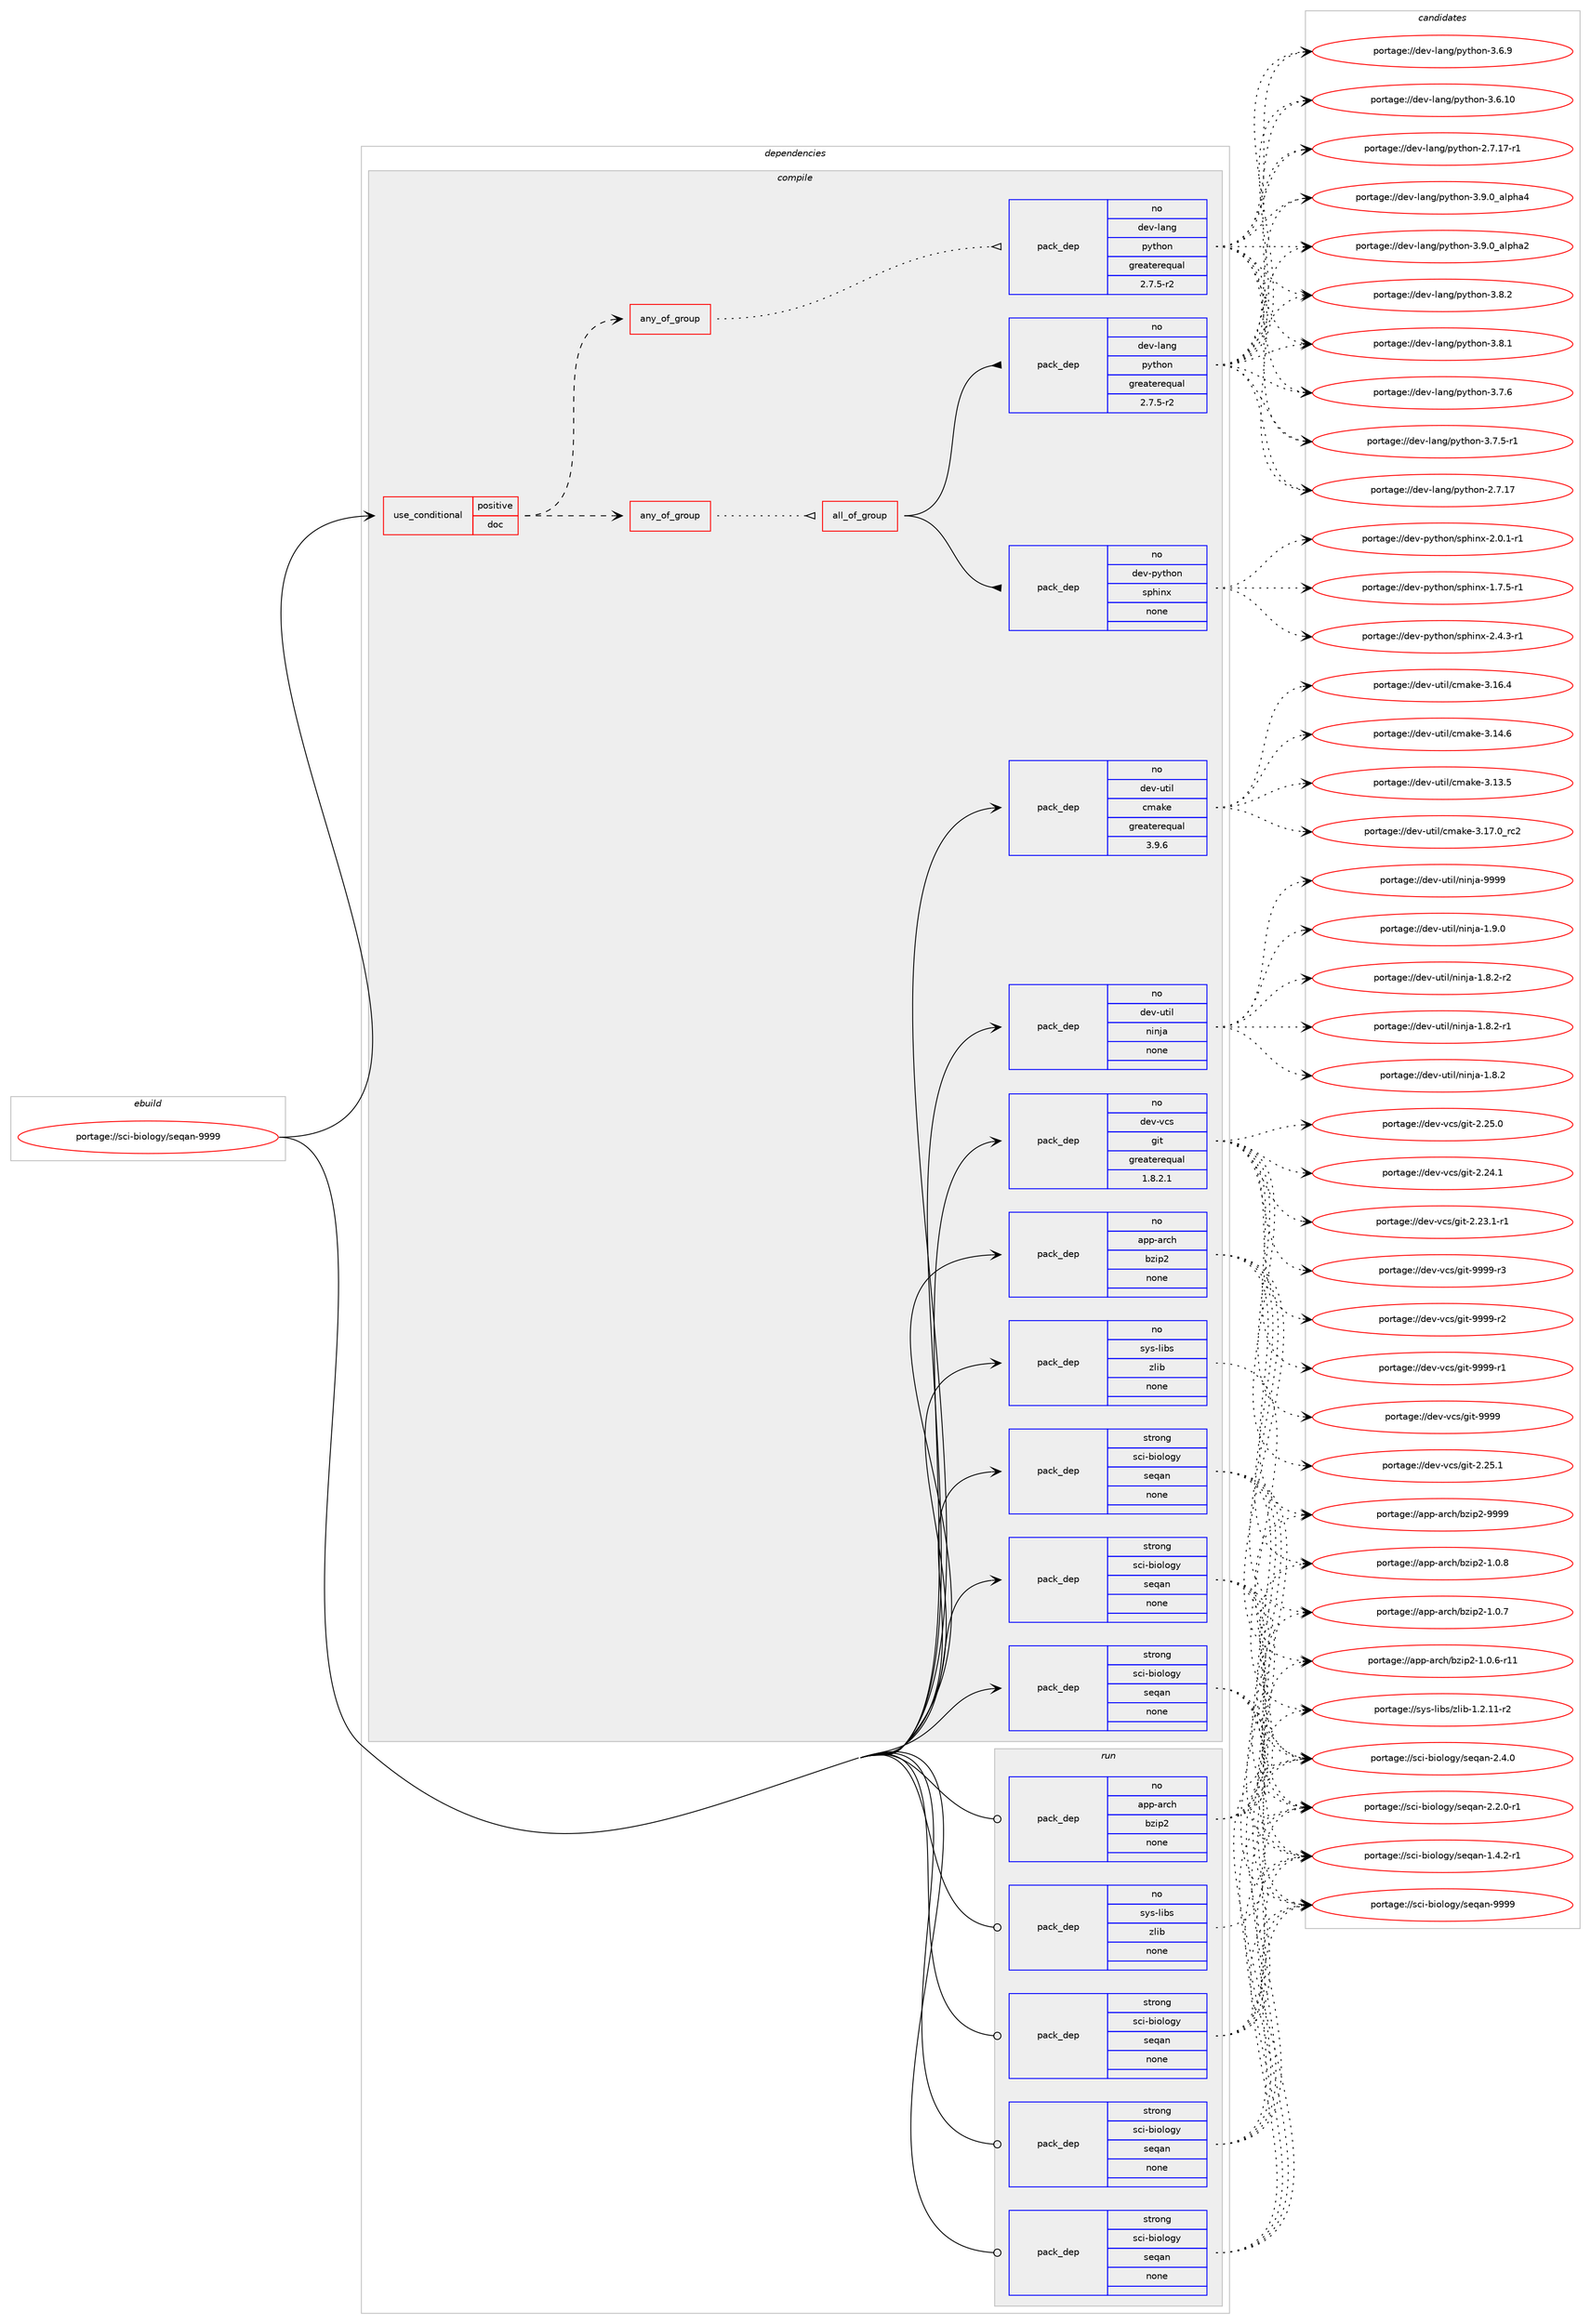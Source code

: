 digraph prolog {

# *************
# Graph options
# *************

newrank=true;
concentrate=true;
compound=true;
graph [rankdir=LR,fontname=Helvetica,fontsize=10,ranksep=1.5];#, ranksep=2.5, nodesep=0.2];
edge  [arrowhead=vee];
node  [fontname=Helvetica,fontsize=10];

# **********
# The ebuild
# **********

subgraph cluster_leftcol {
color=gray;
rank=same;
label=<<i>ebuild</i>>;
id [label="portage://sci-biology/seqan-9999", color=red, width=4, href="../sci-biology/seqan-9999.svg"];
}

# ****************
# The dependencies
# ****************

subgraph cluster_midcol {
color=gray;
label=<<i>dependencies</i>>;
subgraph cluster_compile {
fillcolor="#eeeeee";
style=filled;
label=<<i>compile</i>>;
subgraph cond11485 {
dependency56158 [label=<<TABLE BORDER="0" CELLBORDER="1" CELLSPACING="0" CELLPADDING="4"><TR><TD ROWSPAN="3" CELLPADDING="10">use_conditional</TD></TR><TR><TD>positive</TD></TR><TR><TD>doc</TD></TR></TABLE>>, shape=none, color=red];
subgraph any1145 {
dependency56159 [label=<<TABLE BORDER="0" CELLBORDER="1" CELLSPACING="0" CELLPADDING="4"><TR><TD CELLPADDING="10">any_of_group</TD></TR></TABLE>>, shape=none, color=red];subgraph all53 {
dependency56160 [label=<<TABLE BORDER="0" CELLBORDER="1" CELLSPACING="0" CELLPADDING="4"><TR><TD CELLPADDING="10">all_of_group</TD></TR></TABLE>>, shape=none, color=red];subgraph pack43478 {
dependency56161 [label=<<TABLE BORDER="0" CELLBORDER="1" CELLSPACING="0" CELLPADDING="4" WIDTH="220"><TR><TD ROWSPAN="6" CELLPADDING="30">pack_dep</TD></TR><TR><TD WIDTH="110">no</TD></TR><TR><TD>dev-lang</TD></TR><TR><TD>python</TD></TR><TR><TD>greaterequal</TD></TR><TR><TD>2.7.5-r2</TD></TR></TABLE>>, shape=none, color=blue];
}
dependency56160:e -> dependency56161:w [weight=20,style="solid",arrowhead="inv"];
subgraph pack43479 {
dependency56162 [label=<<TABLE BORDER="0" CELLBORDER="1" CELLSPACING="0" CELLPADDING="4" WIDTH="220"><TR><TD ROWSPAN="6" CELLPADDING="30">pack_dep</TD></TR><TR><TD WIDTH="110">no</TD></TR><TR><TD>dev-python</TD></TR><TR><TD>sphinx</TD></TR><TR><TD>none</TD></TR><TR><TD></TD></TR></TABLE>>, shape=none, color=blue];
}
dependency56160:e -> dependency56162:w [weight=20,style="solid",arrowhead="inv"];
}
dependency56159:e -> dependency56160:w [weight=20,style="dotted",arrowhead="oinv"];
}
dependency56158:e -> dependency56159:w [weight=20,style="dashed",arrowhead="vee"];
subgraph any1146 {
dependency56163 [label=<<TABLE BORDER="0" CELLBORDER="1" CELLSPACING="0" CELLPADDING="4"><TR><TD CELLPADDING="10">any_of_group</TD></TR></TABLE>>, shape=none, color=red];subgraph pack43480 {
dependency56164 [label=<<TABLE BORDER="0" CELLBORDER="1" CELLSPACING="0" CELLPADDING="4" WIDTH="220"><TR><TD ROWSPAN="6" CELLPADDING="30">pack_dep</TD></TR><TR><TD WIDTH="110">no</TD></TR><TR><TD>dev-lang</TD></TR><TR><TD>python</TD></TR><TR><TD>greaterequal</TD></TR><TR><TD>2.7.5-r2</TD></TR></TABLE>>, shape=none, color=blue];
}
dependency56163:e -> dependency56164:w [weight=20,style="dotted",arrowhead="oinv"];
}
dependency56158:e -> dependency56163:w [weight=20,style="dashed",arrowhead="vee"];
}
id:e -> dependency56158:w [weight=20,style="solid",arrowhead="vee"];
subgraph pack43481 {
dependency56165 [label=<<TABLE BORDER="0" CELLBORDER="1" CELLSPACING="0" CELLPADDING="4" WIDTH="220"><TR><TD ROWSPAN="6" CELLPADDING="30">pack_dep</TD></TR><TR><TD WIDTH="110">no</TD></TR><TR><TD>app-arch</TD></TR><TR><TD>bzip2</TD></TR><TR><TD>none</TD></TR><TR><TD></TD></TR></TABLE>>, shape=none, color=blue];
}
id:e -> dependency56165:w [weight=20,style="solid",arrowhead="vee"];
subgraph pack43482 {
dependency56166 [label=<<TABLE BORDER="0" CELLBORDER="1" CELLSPACING="0" CELLPADDING="4" WIDTH="220"><TR><TD ROWSPAN="6" CELLPADDING="30">pack_dep</TD></TR><TR><TD WIDTH="110">no</TD></TR><TR><TD>dev-util</TD></TR><TR><TD>cmake</TD></TR><TR><TD>greaterequal</TD></TR><TR><TD>3.9.6</TD></TR></TABLE>>, shape=none, color=blue];
}
id:e -> dependency56166:w [weight=20,style="solid",arrowhead="vee"];
subgraph pack43483 {
dependency56167 [label=<<TABLE BORDER="0" CELLBORDER="1" CELLSPACING="0" CELLPADDING="4" WIDTH="220"><TR><TD ROWSPAN="6" CELLPADDING="30">pack_dep</TD></TR><TR><TD WIDTH="110">no</TD></TR><TR><TD>dev-util</TD></TR><TR><TD>ninja</TD></TR><TR><TD>none</TD></TR><TR><TD></TD></TR></TABLE>>, shape=none, color=blue];
}
id:e -> dependency56167:w [weight=20,style="solid",arrowhead="vee"];
subgraph pack43484 {
dependency56168 [label=<<TABLE BORDER="0" CELLBORDER="1" CELLSPACING="0" CELLPADDING="4" WIDTH="220"><TR><TD ROWSPAN="6" CELLPADDING="30">pack_dep</TD></TR><TR><TD WIDTH="110">no</TD></TR><TR><TD>dev-vcs</TD></TR><TR><TD>git</TD></TR><TR><TD>greaterequal</TD></TR><TR><TD>1.8.2.1</TD></TR></TABLE>>, shape=none, color=blue];
}
id:e -> dependency56168:w [weight=20,style="solid",arrowhead="vee"];
subgraph pack43485 {
dependency56169 [label=<<TABLE BORDER="0" CELLBORDER="1" CELLSPACING="0" CELLPADDING="4" WIDTH="220"><TR><TD ROWSPAN="6" CELLPADDING="30">pack_dep</TD></TR><TR><TD WIDTH="110">no</TD></TR><TR><TD>sys-libs</TD></TR><TR><TD>zlib</TD></TR><TR><TD>none</TD></TR><TR><TD></TD></TR></TABLE>>, shape=none, color=blue];
}
id:e -> dependency56169:w [weight=20,style="solid",arrowhead="vee"];
subgraph pack43486 {
dependency56170 [label=<<TABLE BORDER="0" CELLBORDER="1" CELLSPACING="0" CELLPADDING="4" WIDTH="220"><TR><TD ROWSPAN="6" CELLPADDING="30">pack_dep</TD></TR><TR><TD WIDTH="110">strong</TD></TR><TR><TD>sci-biology</TD></TR><TR><TD>seqan</TD></TR><TR><TD>none</TD></TR><TR><TD></TD></TR></TABLE>>, shape=none, color=blue];
}
id:e -> dependency56170:w [weight=20,style="solid",arrowhead="vee"];
subgraph pack43487 {
dependency56171 [label=<<TABLE BORDER="0" CELLBORDER="1" CELLSPACING="0" CELLPADDING="4" WIDTH="220"><TR><TD ROWSPAN="6" CELLPADDING="30">pack_dep</TD></TR><TR><TD WIDTH="110">strong</TD></TR><TR><TD>sci-biology</TD></TR><TR><TD>seqan</TD></TR><TR><TD>none</TD></TR><TR><TD></TD></TR></TABLE>>, shape=none, color=blue];
}
id:e -> dependency56171:w [weight=20,style="solid",arrowhead="vee"];
subgraph pack43488 {
dependency56172 [label=<<TABLE BORDER="0" CELLBORDER="1" CELLSPACING="0" CELLPADDING="4" WIDTH="220"><TR><TD ROWSPAN="6" CELLPADDING="30">pack_dep</TD></TR><TR><TD WIDTH="110">strong</TD></TR><TR><TD>sci-biology</TD></TR><TR><TD>seqan</TD></TR><TR><TD>none</TD></TR><TR><TD></TD></TR></TABLE>>, shape=none, color=blue];
}
id:e -> dependency56172:w [weight=20,style="solid",arrowhead="vee"];
}
subgraph cluster_compileandrun {
fillcolor="#eeeeee";
style=filled;
label=<<i>compile and run</i>>;
}
subgraph cluster_run {
fillcolor="#eeeeee";
style=filled;
label=<<i>run</i>>;
subgraph pack43489 {
dependency56173 [label=<<TABLE BORDER="0" CELLBORDER="1" CELLSPACING="0" CELLPADDING="4" WIDTH="220"><TR><TD ROWSPAN="6" CELLPADDING="30">pack_dep</TD></TR><TR><TD WIDTH="110">no</TD></TR><TR><TD>app-arch</TD></TR><TR><TD>bzip2</TD></TR><TR><TD>none</TD></TR><TR><TD></TD></TR></TABLE>>, shape=none, color=blue];
}
id:e -> dependency56173:w [weight=20,style="solid",arrowhead="odot"];
subgraph pack43490 {
dependency56174 [label=<<TABLE BORDER="0" CELLBORDER="1" CELLSPACING="0" CELLPADDING="4" WIDTH="220"><TR><TD ROWSPAN="6" CELLPADDING="30">pack_dep</TD></TR><TR><TD WIDTH="110">no</TD></TR><TR><TD>sys-libs</TD></TR><TR><TD>zlib</TD></TR><TR><TD>none</TD></TR><TR><TD></TD></TR></TABLE>>, shape=none, color=blue];
}
id:e -> dependency56174:w [weight=20,style="solid",arrowhead="odot"];
subgraph pack43491 {
dependency56175 [label=<<TABLE BORDER="0" CELLBORDER="1" CELLSPACING="0" CELLPADDING="4" WIDTH="220"><TR><TD ROWSPAN="6" CELLPADDING="30">pack_dep</TD></TR><TR><TD WIDTH="110">strong</TD></TR><TR><TD>sci-biology</TD></TR><TR><TD>seqan</TD></TR><TR><TD>none</TD></TR><TR><TD></TD></TR></TABLE>>, shape=none, color=blue];
}
id:e -> dependency56175:w [weight=20,style="solid",arrowhead="odot"];
subgraph pack43492 {
dependency56176 [label=<<TABLE BORDER="0" CELLBORDER="1" CELLSPACING="0" CELLPADDING="4" WIDTH="220"><TR><TD ROWSPAN="6" CELLPADDING="30">pack_dep</TD></TR><TR><TD WIDTH="110">strong</TD></TR><TR><TD>sci-biology</TD></TR><TR><TD>seqan</TD></TR><TR><TD>none</TD></TR><TR><TD></TD></TR></TABLE>>, shape=none, color=blue];
}
id:e -> dependency56176:w [weight=20,style="solid",arrowhead="odot"];
subgraph pack43493 {
dependency56177 [label=<<TABLE BORDER="0" CELLBORDER="1" CELLSPACING="0" CELLPADDING="4" WIDTH="220"><TR><TD ROWSPAN="6" CELLPADDING="30">pack_dep</TD></TR><TR><TD WIDTH="110">strong</TD></TR><TR><TD>sci-biology</TD></TR><TR><TD>seqan</TD></TR><TR><TD>none</TD></TR><TR><TD></TD></TR></TABLE>>, shape=none, color=blue];
}
id:e -> dependency56177:w [weight=20,style="solid",arrowhead="odot"];
}
}

# **************
# The candidates
# **************

subgraph cluster_choices {
rank=same;
color=gray;
label=<<i>candidates</i>>;

subgraph choice43478 {
color=black;
nodesep=1;
choice10010111845108971101034711212111610411111045514657464895971081121049752 [label="portage://dev-lang/python-3.9.0_alpha4", color=red, width=4,href="../dev-lang/python-3.9.0_alpha4.svg"];
choice10010111845108971101034711212111610411111045514657464895971081121049750 [label="portage://dev-lang/python-3.9.0_alpha2", color=red, width=4,href="../dev-lang/python-3.9.0_alpha2.svg"];
choice100101118451089711010347112121116104111110455146564650 [label="portage://dev-lang/python-3.8.2", color=red, width=4,href="../dev-lang/python-3.8.2.svg"];
choice100101118451089711010347112121116104111110455146564649 [label="portage://dev-lang/python-3.8.1", color=red, width=4,href="../dev-lang/python-3.8.1.svg"];
choice100101118451089711010347112121116104111110455146554654 [label="portage://dev-lang/python-3.7.6", color=red, width=4,href="../dev-lang/python-3.7.6.svg"];
choice1001011184510897110103471121211161041111104551465546534511449 [label="portage://dev-lang/python-3.7.5-r1", color=red, width=4,href="../dev-lang/python-3.7.5-r1.svg"];
choice100101118451089711010347112121116104111110455146544657 [label="portage://dev-lang/python-3.6.9", color=red, width=4,href="../dev-lang/python-3.6.9.svg"];
choice10010111845108971101034711212111610411111045514654464948 [label="portage://dev-lang/python-3.6.10", color=red, width=4,href="../dev-lang/python-3.6.10.svg"];
choice100101118451089711010347112121116104111110455046554649554511449 [label="portage://dev-lang/python-2.7.17-r1", color=red, width=4,href="../dev-lang/python-2.7.17-r1.svg"];
choice10010111845108971101034711212111610411111045504655464955 [label="portage://dev-lang/python-2.7.17", color=red, width=4,href="../dev-lang/python-2.7.17.svg"];
dependency56161:e -> choice10010111845108971101034711212111610411111045514657464895971081121049752:w [style=dotted,weight="100"];
dependency56161:e -> choice10010111845108971101034711212111610411111045514657464895971081121049750:w [style=dotted,weight="100"];
dependency56161:e -> choice100101118451089711010347112121116104111110455146564650:w [style=dotted,weight="100"];
dependency56161:e -> choice100101118451089711010347112121116104111110455146564649:w [style=dotted,weight="100"];
dependency56161:e -> choice100101118451089711010347112121116104111110455146554654:w [style=dotted,weight="100"];
dependency56161:e -> choice1001011184510897110103471121211161041111104551465546534511449:w [style=dotted,weight="100"];
dependency56161:e -> choice100101118451089711010347112121116104111110455146544657:w [style=dotted,weight="100"];
dependency56161:e -> choice10010111845108971101034711212111610411111045514654464948:w [style=dotted,weight="100"];
dependency56161:e -> choice100101118451089711010347112121116104111110455046554649554511449:w [style=dotted,weight="100"];
dependency56161:e -> choice10010111845108971101034711212111610411111045504655464955:w [style=dotted,weight="100"];
}
subgraph choice43479 {
color=black;
nodesep=1;
choice10010111845112121116104111110471151121041051101204550465246514511449 [label="portage://dev-python/sphinx-2.4.3-r1", color=red, width=4,href="../dev-python/sphinx-2.4.3-r1.svg"];
choice10010111845112121116104111110471151121041051101204550464846494511449 [label="portage://dev-python/sphinx-2.0.1-r1", color=red, width=4,href="../dev-python/sphinx-2.0.1-r1.svg"];
choice10010111845112121116104111110471151121041051101204549465546534511449 [label="portage://dev-python/sphinx-1.7.5-r1", color=red, width=4,href="../dev-python/sphinx-1.7.5-r1.svg"];
dependency56162:e -> choice10010111845112121116104111110471151121041051101204550465246514511449:w [style=dotted,weight="100"];
dependency56162:e -> choice10010111845112121116104111110471151121041051101204550464846494511449:w [style=dotted,weight="100"];
dependency56162:e -> choice10010111845112121116104111110471151121041051101204549465546534511449:w [style=dotted,weight="100"];
}
subgraph choice43480 {
color=black;
nodesep=1;
choice10010111845108971101034711212111610411111045514657464895971081121049752 [label="portage://dev-lang/python-3.9.0_alpha4", color=red, width=4,href="../dev-lang/python-3.9.0_alpha4.svg"];
choice10010111845108971101034711212111610411111045514657464895971081121049750 [label="portage://dev-lang/python-3.9.0_alpha2", color=red, width=4,href="../dev-lang/python-3.9.0_alpha2.svg"];
choice100101118451089711010347112121116104111110455146564650 [label="portage://dev-lang/python-3.8.2", color=red, width=4,href="../dev-lang/python-3.8.2.svg"];
choice100101118451089711010347112121116104111110455146564649 [label="portage://dev-lang/python-3.8.1", color=red, width=4,href="../dev-lang/python-3.8.1.svg"];
choice100101118451089711010347112121116104111110455146554654 [label="portage://dev-lang/python-3.7.6", color=red, width=4,href="../dev-lang/python-3.7.6.svg"];
choice1001011184510897110103471121211161041111104551465546534511449 [label="portage://dev-lang/python-3.7.5-r1", color=red, width=4,href="../dev-lang/python-3.7.5-r1.svg"];
choice100101118451089711010347112121116104111110455146544657 [label="portage://dev-lang/python-3.6.9", color=red, width=4,href="../dev-lang/python-3.6.9.svg"];
choice10010111845108971101034711212111610411111045514654464948 [label="portage://dev-lang/python-3.6.10", color=red, width=4,href="../dev-lang/python-3.6.10.svg"];
choice100101118451089711010347112121116104111110455046554649554511449 [label="portage://dev-lang/python-2.7.17-r1", color=red, width=4,href="../dev-lang/python-2.7.17-r1.svg"];
choice10010111845108971101034711212111610411111045504655464955 [label="portage://dev-lang/python-2.7.17", color=red, width=4,href="../dev-lang/python-2.7.17.svg"];
dependency56164:e -> choice10010111845108971101034711212111610411111045514657464895971081121049752:w [style=dotted,weight="100"];
dependency56164:e -> choice10010111845108971101034711212111610411111045514657464895971081121049750:w [style=dotted,weight="100"];
dependency56164:e -> choice100101118451089711010347112121116104111110455146564650:w [style=dotted,weight="100"];
dependency56164:e -> choice100101118451089711010347112121116104111110455146564649:w [style=dotted,weight="100"];
dependency56164:e -> choice100101118451089711010347112121116104111110455146554654:w [style=dotted,weight="100"];
dependency56164:e -> choice1001011184510897110103471121211161041111104551465546534511449:w [style=dotted,weight="100"];
dependency56164:e -> choice100101118451089711010347112121116104111110455146544657:w [style=dotted,weight="100"];
dependency56164:e -> choice10010111845108971101034711212111610411111045514654464948:w [style=dotted,weight="100"];
dependency56164:e -> choice100101118451089711010347112121116104111110455046554649554511449:w [style=dotted,weight="100"];
dependency56164:e -> choice10010111845108971101034711212111610411111045504655464955:w [style=dotted,weight="100"];
}
subgraph choice43481 {
color=black;
nodesep=1;
choice971121124597114991044798122105112504557575757 [label="portage://app-arch/bzip2-9999", color=red, width=4,href="../app-arch/bzip2-9999.svg"];
choice97112112459711499104479812210511250454946484656 [label="portage://app-arch/bzip2-1.0.8", color=red, width=4,href="../app-arch/bzip2-1.0.8.svg"];
choice97112112459711499104479812210511250454946484655 [label="portage://app-arch/bzip2-1.0.7", color=red, width=4,href="../app-arch/bzip2-1.0.7.svg"];
choice97112112459711499104479812210511250454946484654451144949 [label="portage://app-arch/bzip2-1.0.6-r11", color=red, width=4,href="../app-arch/bzip2-1.0.6-r11.svg"];
dependency56165:e -> choice971121124597114991044798122105112504557575757:w [style=dotted,weight="100"];
dependency56165:e -> choice97112112459711499104479812210511250454946484656:w [style=dotted,weight="100"];
dependency56165:e -> choice97112112459711499104479812210511250454946484655:w [style=dotted,weight="100"];
dependency56165:e -> choice97112112459711499104479812210511250454946484654451144949:w [style=dotted,weight="100"];
}
subgraph choice43482 {
color=black;
nodesep=1;
choice1001011184511711610510847991099710710145514649554648951149950 [label="portage://dev-util/cmake-3.17.0_rc2", color=red, width=4,href="../dev-util/cmake-3.17.0_rc2.svg"];
choice1001011184511711610510847991099710710145514649544652 [label="portage://dev-util/cmake-3.16.4", color=red, width=4,href="../dev-util/cmake-3.16.4.svg"];
choice1001011184511711610510847991099710710145514649524654 [label="portage://dev-util/cmake-3.14.6", color=red, width=4,href="../dev-util/cmake-3.14.6.svg"];
choice1001011184511711610510847991099710710145514649514653 [label="portage://dev-util/cmake-3.13.5", color=red, width=4,href="../dev-util/cmake-3.13.5.svg"];
dependency56166:e -> choice1001011184511711610510847991099710710145514649554648951149950:w [style=dotted,weight="100"];
dependency56166:e -> choice1001011184511711610510847991099710710145514649544652:w [style=dotted,weight="100"];
dependency56166:e -> choice1001011184511711610510847991099710710145514649524654:w [style=dotted,weight="100"];
dependency56166:e -> choice1001011184511711610510847991099710710145514649514653:w [style=dotted,weight="100"];
}
subgraph choice43483 {
color=black;
nodesep=1;
choice1001011184511711610510847110105110106974557575757 [label="portage://dev-util/ninja-9999", color=red, width=4,href="../dev-util/ninja-9999.svg"];
choice100101118451171161051084711010511010697454946574648 [label="portage://dev-util/ninja-1.9.0", color=red, width=4,href="../dev-util/ninja-1.9.0.svg"];
choice1001011184511711610510847110105110106974549465646504511450 [label="portage://dev-util/ninja-1.8.2-r2", color=red, width=4,href="../dev-util/ninja-1.8.2-r2.svg"];
choice1001011184511711610510847110105110106974549465646504511449 [label="portage://dev-util/ninja-1.8.2-r1", color=red, width=4,href="../dev-util/ninja-1.8.2-r1.svg"];
choice100101118451171161051084711010511010697454946564650 [label="portage://dev-util/ninja-1.8.2", color=red, width=4,href="../dev-util/ninja-1.8.2.svg"];
dependency56167:e -> choice1001011184511711610510847110105110106974557575757:w [style=dotted,weight="100"];
dependency56167:e -> choice100101118451171161051084711010511010697454946574648:w [style=dotted,weight="100"];
dependency56167:e -> choice1001011184511711610510847110105110106974549465646504511450:w [style=dotted,weight="100"];
dependency56167:e -> choice1001011184511711610510847110105110106974549465646504511449:w [style=dotted,weight="100"];
dependency56167:e -> choice100101118451171161051084711010511010697454946564650:w [style=dotted,weight="100"];
}
subgraph choice43484 {
color=black;
nodesep=1;
choice10010111845118991154710310511645575757574511451 [label="portage://dev-vcs/git-9999-r3", color=red, width=4,href="../dev-vcs/git-9999-r3.svg"];
choice10010111845118991154710310511645575757574511450 [label="portage://dev-vcs/git-9999-r2", color=red, width=4,href="../dev-vcs/git-9999-r2.svg"];
choice10010111845118991154710310511645575757574511449 [label="portage://dev-vcs/git-9999-r1", color=red, width=4,href="../dev-vcs/git-9999-r1.svg"];
choice1001011184511899115471031051164557575757 [label="portage://dev-vcs/git-9999", color=red, width=4,href="../dev-vcs/git-9999.svg"];
choice10010111845118991154710310511645504650534649 [label="portage://dev-vcs/git-2.25.1", color=red, width=4,href="../dev-vcs/git-2.25.1.svg"];
choice10010111845118991154710310511645504650534648 [label="portage://dev-vcs/git-2.25.0", color=red, width=4,href="../dev-vcs/git-2.25.0.svg"];
choice10010111845118991154710310511645504650524649 [label="portage://dev-vcs/git-2.24.1", color=red, width=4,href="../dev-vcs/git-2.24.1.svg"];
choice100101118451189911547103105116455046505146494511449 [label="portage://dev-vcs/git-2.23.1-r1", color=red, width=4,href="../dev-vcs/git-2.23.1-r1.svg"];
dependency56168:e -> choice10010111845118991154710310511645575757574511451:w [style=dotted,weight="100"];
dependency56168:e -> choice10010111845118991154710310511645575757574511450:w [style=dotted,weight="100"];
dependency56168:e -> choice10010111845118991154710310511645575757574511449:w [style=dotted,weight="100"];
dependency56168:e -> choice1001011184511899115471031051164557575757:w [style=dotted,weight="100"];
dependency56168:e -> choice10010111845118991154710310511645504650534649:w [style=dotted,weight="100"];
dependency56168:e -> choice10010111845118991154710310511645504650534648:w [style=dotted,weight="100"];
dependency56168:e -> choice10010111845118991154710310511645504650524649:w [style=dotted,weight="100"];
dependency56168:e -> choice100101118451189911547103105116455046505146494511449:w [style=dotted,weight="100"];
}
subgraph choice43485 {
color=black;
nodesep=1;
choice11512111545108105981154712210810598454946504649494511450 [label="portage://sys-libs/zlib-1.2.11-r2", color=red, width=4,href="../sys-libs/zlib-1.2.11-r2.svg"];
dependency56169:e -> choice11512111545108105981154712210810598454946504649494511450:w [style=dotted,weight="100"];
}
subgraph choice43486 {
color=black;
nodesep=1;
choice11599105459810511110811110312147115101113971104557575757 [label="portage://sci-biology/seqan-9999", color=red, width=4,href="../sci-biology/seqan-9999.svg"];
choice1159910545981051111081111031214711510111397110455046524648 [label="portage://sci-biology/seqan-2.4.0", color=red, width=4,href="../sci-biology/seqan-2.4.0.svg"];
choice11599105459810511110811110312147115101113971104550465046484511449 [label="portage://sci-biology/seqan-2.2.0-r1", color=red, width=4,href="../sci-biology/seqan-2.2.0-r1.svg"];
choice11599105459810511110811110312147115101113971104549465246504511449 [label="portage://sci-biology/seqan-1.4.2-r1", color=red, width=4,href="../sci-biology/seqan-1.4.2-r1.svg"];
dependency56170:e -> choice11599105459810511110811110312147115101113971104557575757:w [style=dotted,weight="100"];
dependency56170:e -> choice1159910545981051111081111031214711510111397110455046524648:w [style=dotted,weight="100"];
dependency56170:e -> choice11599105459810511110811110312147115101113971104550465046484511449:w [style=dotted,weight="100"];
dependency56170:e -> choice11599105459810511110811110312147115101113971104549465246504511449:w [style=dotted,weight="100"];
}
subgraph choice43487 {
color=black;
nodesep=1;
choice11599105459810511110811110312147115101113971104557575757 [label="portage://sci-biology/seqan-9999", color=red, width=4,href="../sci-biology/seqan-9999.svg"];
choice1159910545981051111081111031214711510111397110455046524648 [label="portage://sci-biology/seqan-2.4.0", color=red, width=4,href="../sci-biology/seqan-2.4.0.svg"];
choice11599105459810511110811110312147115101113971104550465046484511449 [label="portage://sci-biology/seqan-2.2.0-r1", color=red, width=4,href="../sci-biology/seqan-2.2.0-r1.svg"];
choice11599105459810511110811110312147115101113971104549465246504511449 [label="portage://sci-biology/seqan-1.4.2-r1", color=red, width=4,href="../sci-biology/seqan-1.4.2-r1.svg"];
dependency56171:e -> choice11599105459810511110811110312147115101113971104557575757:w [style=dotted,weight="100"];
dependency56171:e -> choice1159910545981051111081111031214711510111397110455046524648:w [style=dotted,weight="100"];
dependency56171:e -> choice11599105459810511110811110312147115101113971104550465046484511449:w [style=dotted,weight="100"];
dependency56171:e -> choice11599105459810511110811110312147115101113971104549465246504511449:w [style=dotted,weight="100"];
}
subgraph choice43488 {
color=black;
nodesep=1;
choice11599105459810511110811110312147115101113971104557575757 [label="portage://sci-biology/seqan-9999", color=red, width=4,href="../sci-biology/seqan-9999.svg"];
choice1159910545981051111081111031214711510111397110455046524648 [label="portage://sci-biology/seqan-2.4.0", color=red, width=4,href="../sci-biology/seqan-2.4.0.svg"];
choice11599105459810511110811110312147115101113971104550465046484511449 [label="portage://sci-biology/seqan-2.2.0-r1", color=red, width=4,href="../sci-biology/seqan-2.2.0-r1.svg"];
choice11599105459810511110811110312147115101113971104549465246504511449 [label="portage://sci-biology/seqan-1.4.2-r1", color=red, width=4,href="../sci-biology/seqan-1.4.2-r1.svg"];
dependency56172:e -> choice11599105459810511110811110312147115101113971104557575757:w [style=dotted,weight="100"];
dependency56172:e -> choice1159910545981051111081111031214711510111397110455046524648:w [style=dotted,weight="100"];
dependency56172:e -> choice11599105459810511110811110312147115101113971104550465046484511449:w [style=dotted,weight="100"];
dependency56172:e -> choice11599105459810511110811110312147115101113971104549465246504511449:w [style=dotted,weight="100"];
}
subgraph choice43489 {
color=black;
nodesep=1;
choice971121124597114991044798122105112504557575757 [label="portage://app-arch/bzip2-9999", color=red, width=4,href="../app-arch/bzip2-9999.svg"];
choice97112112459711499104479812210511250454946484656 [label="portage://app-arch/bzip2-1.0.8", color=red, width=4,href="../app-arch/bzip2-1.0.8.svg"];
choice97112112459711499104479812210511250454946484655 [label="portage://app-arch/bzip2-1.0.7", color=red, width=4,href="../app-arch/bzip2-1.0.7.svg"];
choice97112112459711499104479812210511250454946484654451144949 [label="portage://app-arch/bzip2-1.0.6-r11", color=red, width=4,href="../app-arch/bzip2-1.0.6-r11.svg"];
dependency56173:e -> choice971121124597114991044798122105112504557575757:w [style=dotted,weight="100"];
dependency56173:e -> choice97112112459711499104479812210511250454946484656:w [style=dotted,weight="100"];
dependency56173:e -> choice97112112459711499104479812210511250454946484655:w [style=dotted,weight="100"];
dependency56173:e -> choice97112112459711499104479812210511250454946484654451144949:w [style=dotted,weight="100"];
}
subgraph choice43490 {
color=black;
nodesep=1;
choice11512111545108105981154712210810598454946504649494511450 [label="portage://sys-libs/zlib-1.2.11-r2", color=red, width=4,href="../sys-libs/zlib-1.2.11-r2.svg"];
dependency56174:e -> choice11512111545108105981154712210810598454946504649494511450:w [style=dotted,weight="100"];
}
subgraph choice43491 {
color=black;
nodesep=1;
choice11599105459810511110811110312147115101113971104557575757 [label="portage://sci-biology/seqan-9999", color=red, width=4,href="../sci-biology/seqan-9999.svg"];
choice1159910545981051111081111031214711510111397110455046524648 [label="portage://sci-biology/seqan-2.4.0", color=red, width=4,href="../sci-biology/seqan-2.4.0.svg"];
choice11599105459810511110811110312147115101113971104550465046484511449 [label="portage://sci-biology/seqan-2.2.0-r1", color=red, width=4,href="../sci-biology/seqan-2.2.0-r1.svg"];
choice11599105459810511110811110312147115101113971104549465246504511449 [label="portage://sci-biology/seqan-1.4.2-r1", color=red, width=4,href="../sci-biology/seqan-1.4.2-r1.svg"];
dependency56175:e -> choice11599105459810511110811110312147115101113971104557575757:w [style=dotted,weight="100"];
dependency56175:e -> choice1159910545981051111081111031214711510111397110455046524648:w [style=dotted,weight="100"];
dependency56175:e -> choice11599105459810511110811110312147115101113971104550465046484511449:w [style=dotted,weight="100"];
dependency56175:e -> choice11599105459810511110811110312147115101113971104549465246504511449:w [style=dotted,weight="100"];
}
subgraph choice43492 {
color=black;
nodesep=1;
choice11599105459810511110811110312147115101113971104557575757 [label="portage://sci-biology/seqan-9999", color=red, width=4,href="../sci-biology/seqan-9999.svg"];
choice1159910545981051111081111031214711510111397110455046524648 [label="portage://sci-biology/seqan-2.4.0", color=red, width=4,href="../sci-biology/seqan-2.4.0.svg"];
choice11599105459810511110811110312147115101113971104550465046484511449 [label="portage://sci-biology/seqan-2.2.0-r1", color=red, width=4,href="../sci-biology/seqan-2.2.0-r1.svg"];
choice11599105459810511110811110312147115101113971104549465246504511449 [label="portage://sci-biology/seqan-1.4.2-r1", color=red, width=4,href="../sci-biology/seqan-1.4.2-r1.svg"];
dependency56176:e -> choice11599105459810511110811110312147115101113971104557575757:w [style=dotted,weight="100"];
dependency56176:e -> choice1159910545981051111081111031214711510111397110455046524648:w [style=dotted,weight="100"];
dependency56176:e -> choice11599105459810511110811110312147115101113971104550465046484511449:w [style=dotted,weight="100"];
dependency56176:e -> choice11599105459810511110811110312147115101113971104549465246504511449:w [style=dotted,weight="100"];
}
subgraph choice43493 {
color=black;
nodesep=1;
choice11599105459810511110811110312147115101113971104557575757 [label="portage://sci-biology/seqan-9999", color=red, width=4,href="../sci-biology/seqan-9999.svg"];
choice1159910545981051111081111031214711510111397110455046524648 [label="portage://sci-biology/seqan-2.4.0", color=red, width=4,href="../sci-biology/seqan-2.4.0.svg"];
choice11599105459810511110811110312147115101113971104550465046484511449 [label="portage://sci-biology/seqan-2.2.0-r1", color=red, width=4,href="../sci-biology/seqan-2.2.0-r1.svg"];
choice11599105459810511110811110312147115101113971104549465246504511449 [label="portage://sci-biology/seqan-1.4.2-r1", color=red, width=4,href="../sci-biology/seqan-1.4.2-r1.svg"];
dependency56177:e -> choice11599105459810511110811110312147115101113971104557575757:w [style=dotted,weight="100"];
dependency56177:e -> choice1159910545981051111081111031214711510111397110455046524648:w [style=dotted,weight="100"];
dependency56177:e -> choice11599105459810511110811110312147115101113971104550465046484511449:w [style=dotted,weight="100"];
dependency56177:e -> choice11599105459810511110811110312147115101113971104549465246504511449:w [style=dotted,weight="100"];
}
}

}

